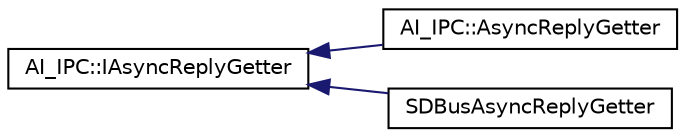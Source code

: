 digraph "Graphical Class Hierarchy"
{
 // LATEX_PDF_SIZE
  edge [fontname="Helvetica",fontsize="10",labelfontname="Helvetica",labelfontsize="10"];
  node [fontname="Helvetica",fontsize="10",shape=record];
  rankdir="LR";
  Node0 [label="AI_IPC::IAsyncReplyGetter",height=0.2,width=0.4,color="black", fillcolor="white", style="filled",URL="$classAI__IPC_1_1IAsyncReplyGetter.html",tooltip="Helper class to get reply."];
  Node0 -> Node1 [dir="back",color="midnightblue",fontsize="10",style="solid",fontname="Helvetica"];
  Node1 [label="AI_IPC::AsyncReplyGetter",height=0.2,width=0.4,color="black", fillcolor="white", style="filled",URL="$classAI__IPC_1_1AsyncReplyGetter.html",tooltip=" "];
  Node0 -> Node2 [dir="back",color="midnightblue",fontsize="10",style="solid",fontname="Helvetica"];
  Node2 [label="SDBusAsyncReplyGetter",height=0.2,width=0.4,color="black", fillcolor="white", style="filled",URL="$classSDBusAsyncReplyGetter.html",tooltip="Implements the IAsyncReplyGetter getter interface to provide an API to get the results to a method ca..."];
}
